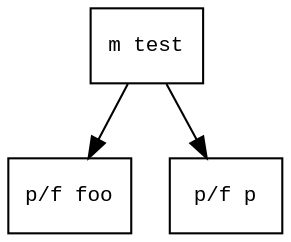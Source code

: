 digraph AST {
  graph [fontname="Times New Roman",fontsize=10];
  node  [fontname="Courier New",fontsize=10];
  edge  [fontname="Times New Roman",fontsize=10];

  node0 [label="m test",shape=box];
  node1 [label="p/f foo",shape=box];
  node0 -> node1;
  node3 [label="p/f p",shape=box];
  node0 -> node3;
}
